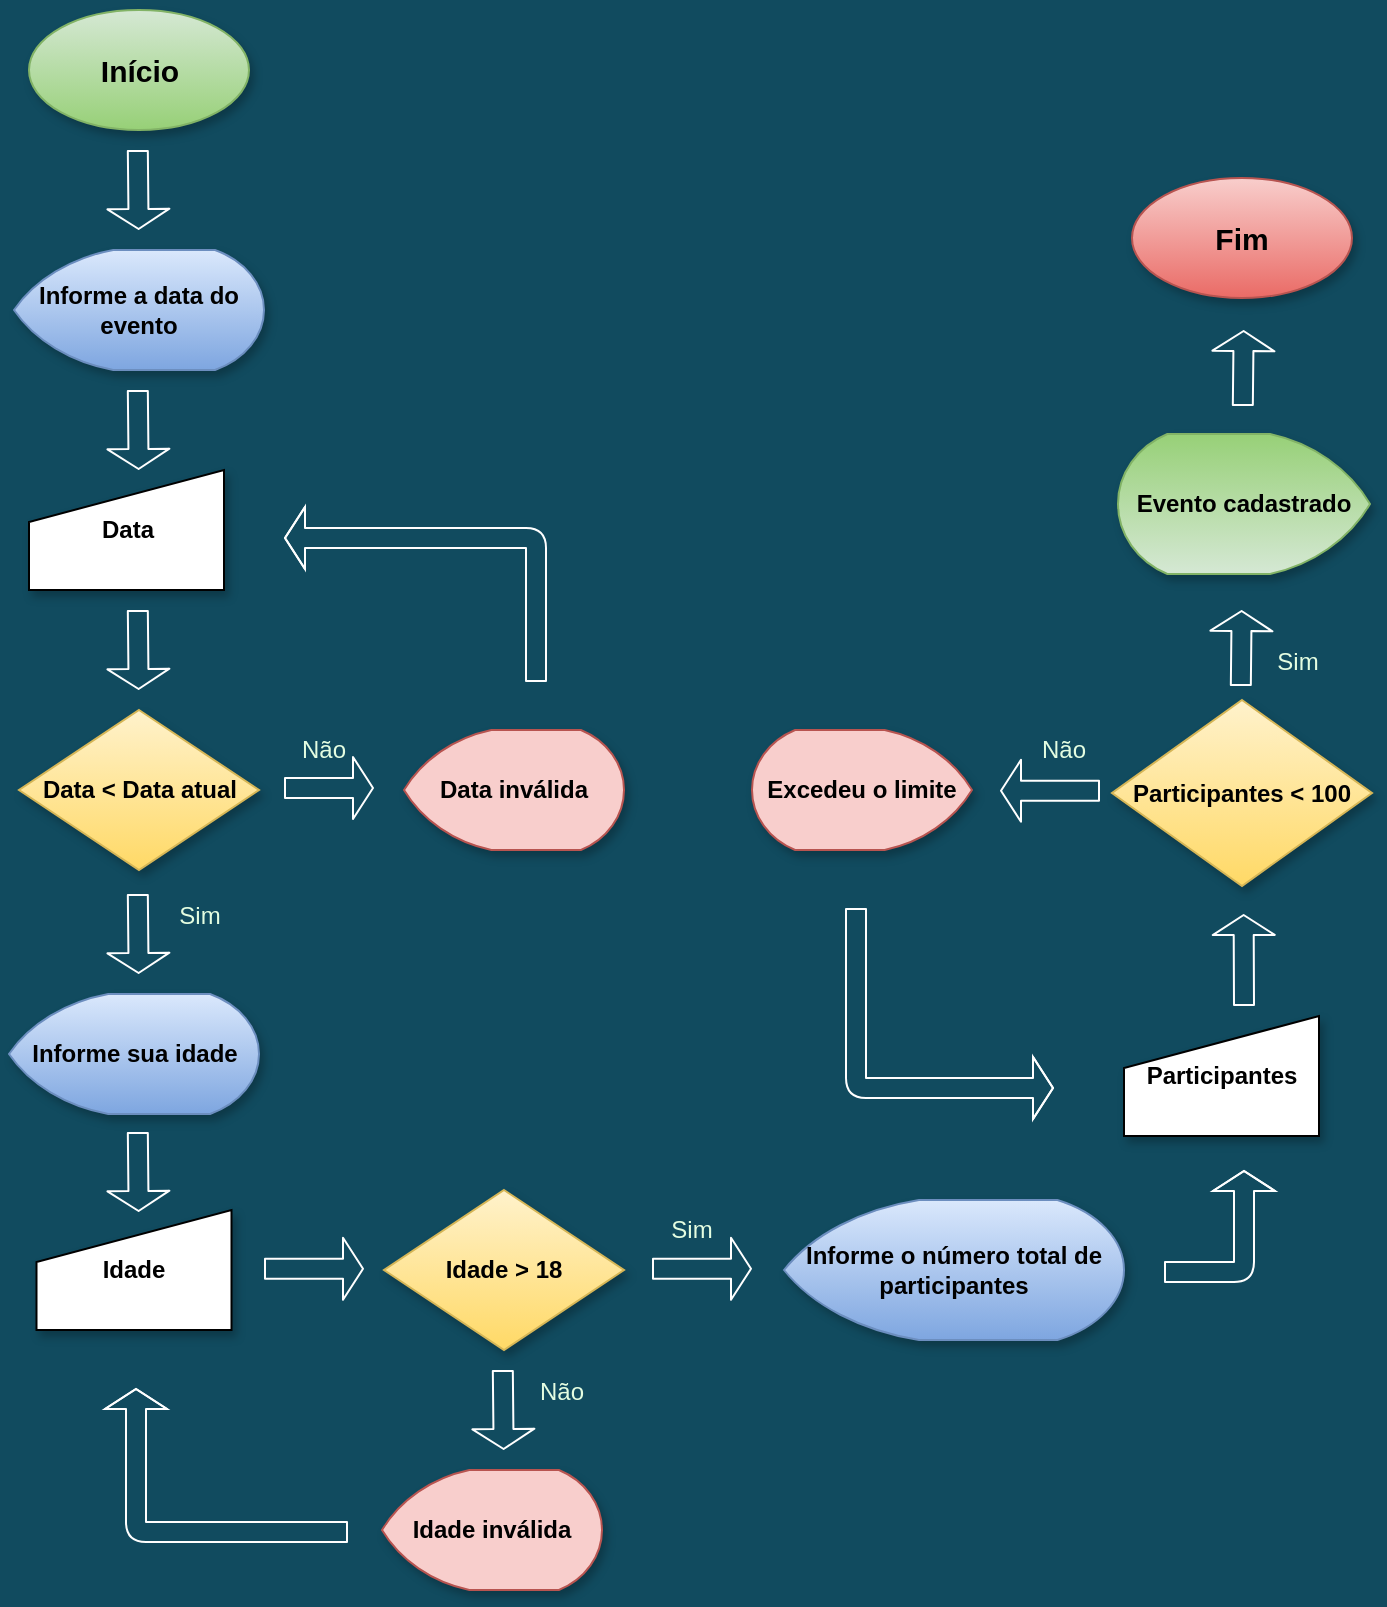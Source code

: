 <mxfile version="15.0.6" type="device"><diagram id="C5RBs43oDa-KdzZeNtuy" name="Page-1"><mxGraphModel dx="868" dy="450" grid="1" gridSize="10" guides="1" tooltips="1" connect="1" arrows="1" fold="1" page="1" pageScale="1" pageWidth="827" pageHeight="1169" background="#114B5F" math="0" shadow="0"><root><mxCell id="WIyWlLk6GJQsqaUBKTNV-0"/><mxCell id="WIyWlLk6GJQsqaUBKTNV-1" parent="WIyWlLk6GJQsqaUBKTNV-0"/><mxCell id="IbVETqR8PZa87HGsTtqp-0" value="&lt;font style=&quot;font-size: 15px;&quot;&gt;Início&lt;/font&gt;" style="ellipse;whiteSpace=wrap;html=1;fontStyle=1;fillColor=#d5e8d4;strokeColor=#82b366;gradientColor=#97d077;fontSize=15;shadow=1;" parent="WIyWlLk6GJQsqaUBKTNV-1" vertex="1"><mxGeometry x="86.5" y="211" width="110" height="60" as="geometry"/></mxCell><mxCell id="IbVETqR8PZa87HGsTtqp-2" value="" style="shape=flexArrow;endArrow=classic;html=1;endSize=3;startSize=3;labelBackgroundColor=#114B5F;fontColor=#E4FDE1;strokeColor=#FFFFFF;" parent="WIyWlLk6GJQsqaUBKTNV-1" edge="1"><mxGeometry width="50" height="50" relative="1" as="geometry"><mxPoint x="140.91" y="281" as="sourcePoint"/><mxPoint x="141.32" y="321" as="targetPoint"/></mxGeometry></mxCell><mxCell id="IbVETqR8PZa87HGsTtqp-3" value="Informe a data do evento" style="strokeWidth=1;html=1;shape=mxgraph.flowchart.display;whiteSpace=wrap;perimeterSpacing=0;fontStyle=1;fillColor=#dae8fc;strokeColor=#6c8ebf;gradientColor=#7ea6e0;shadow=1;" parent="WIyWlLk6GJQsqaUBKTNV-1" vertex="1"><mxGeometry x="79" y="331" width="125" height="60" as="geometry"/></mxCell><mxCell id="IbVETqR8PZa87HGsTtqp-4" value="&lt;div&gt;&lt;span&gt;&lt;font style=&quot;font-size: 12px&quot;&gt;Data&lt;/font&gt;&lt;/span&gt;&lt;/div&gt;" style="html=1;strokeWidth=1;shape=manualInput;whiteSpace=wrap;size=26;arcSize=11;align=center;fontStyle=1;shadow=1;" parent="WIyWlLk6GJQsqaUBKTNV-1" vertex="1"><mxGeometry x="86.5" y="441" width="97.5" height="60" as="geometry"/></mxCell><mxCell id="IbVETqR8PZa87HGsTtqp-5" value="" style="shape=flexArrow;endArrow=classic;html=1;endSize=3;startSize=3;labelBackgroundColor=#114B5F;fontColor=#E4FDE1;strokeColor=#FFFFFF;" parent="WIyWlLk6GJQsqaUBKTNV-1" edge="1"><mxGeometry width="50" height="50" relative="1" as="geometry"><mxPoint x="140.91" y="401" as="sourcePoint"/><mxPoint x="141.32" y="441" as="targetPoint"/></mxGeometry></mxCell><mxCell id="IbVETqR8PZa87HGsTtqp-6" value="" style="shape=flexArrow;endArrow=classic;html=1;endSize=3;startSize=3;labelBackgroundColor=#114B5F;fontColor=#E4FDE1;strokeColor=#FFFFFF;" parent="WIyWlLk6GJQsqaUBKTNV-1" edge="1"><mxGeometry width="50" height="50" relative="1" as="geometry"><mxPoint x="214" y="600" as="sourcePoint"/><mxPoint x="259" y="600" as="targetPoint"/></mxGeometry></mxCell><mxCell id="IbVETqR8PZa87HGsTtqp-7" value="Não" style="text;html=1;strokeColor=none;fillColor=none;align=center;verticalAlign=middle;whiteSpace=wrap;fontColor=#E4FDE1;" parent="WIyWlLk6GJQsqaUBKTNV-1" vertex="1"><mxGeometry x="214" y="571" width="40" height="20" as="geometry"/></mxCell><mxCell id="IbVETqR8PZa87HGsTtqp-8" value="Data &amp;lt; Data atual" style="rhombus;whiteSpace=wrap;html=1;strokeWidth=1;fontStyle=1;fillColor=#fff2cc;strokeColor=#d6b656;gradientColor=#ffd966;shadow=1;" parent="WIyWlLk6GJQsqaUBKTNV-1" vertex="1"><mxGeometry x="81.5" y="561" width="120" height="80" as="geometry"/></mxCell><mxCell id="IbVETqR8PZa87HGsTtqp-9" value="" style="shape=flexArrow;endArrow=classic;html=1;endSize=3;startSize=3;labelBackgroundColor=#114B5F;fontColor=#E4FDE1;strokeColor=#FFFFFF;" parent="WIyWlLk6GJQsqaUBKTNV-1" edge="1"><mxGeometry width="50" height="50" relative="1" as="geometry"><mxPoint x="140.91" y="511" as="sourcePoint"/><mxPoint x="141.32" y="551" as="targetPoint"/></mxGeometry></mxCell><mxCell id="IbVETqR8PZa87HGsTtqp-14" value="Sim" style="text;html=1;strokeColor=none;fillColor=none;align=center;verticalAlign=middle;whiteSpace=wrap;fontColor=#E4FDE1;" parent="WIyWlLk6GJQsqaUBKTNV-1" vertex="1"><mxGeometry x="152" y="654" width="40" height="20" as="geometry"/></mxCell><mxCell id="IbVETqR8PZa87HGsTtqp-15" value="" style="shape=flexArrow;endArrow=classic;html=1;endSize=3;startSize=3;labelBackgroundColor=#114B5F;fontColor=#E4FDE1;strokeColor=#FFFFFF;" parent="WIyWlLk6GJQsqaUBKTNV-1" edge="1"><mxGeometry width="50" height="50" relative="1" as="geometry"><mxPoint x="140.91" y="653" as="sourcePoint"/><mxPoint x="141.32" y="693" as="targetPoint"/></mxGeometry></mxCell><mxCell id="IbVETqR8PZa87HGsTtqp-18" value="Data inválida" style="strokeWidth=1;html=1;shape=mxgraph.flowchart.display;whiteSpace=wrap;perimeterSpacing=0;fontStyle=1;fillColor=#f8cecc;strokeColor=#b85450;shadow=1;" parent="WIyWlLk6GJQsqaUBKTNV-1" vertex="1"><mxGeometry x="274" y="571" width="110" height="60" as="geometry"/></mxCell><mxCell id="IbVETqR8PZa87HGsTtqp-19" value="Informe sua idade" style="strokeWidth=1;html=1;shape=mxgraph.flowchart.display;whiteSpace=wrap;perimeterSpacing=0;fontStyle=1;fillColor=#dae8fc;strokeColor=#6c8ebf;gradientColor=#7ea6e0;shadow=1;" parent="WIyWlLk6GJQsqaUBKTNV-1" vertex="1"><mxGeometry x="76.5" y="703" width="125" height="60" as="geometry"/></mxCell><mxCell id="IbVETqR8PZa87HGsTtqp-20" value="" style="shape=flexArrow;endArrow=classic;html=1;endSize=3;startSize=3;labelBackgroundColor=#114B5F;fontColor=#E4FDE1;strokeColor=#FFFFFF;" parent="WIyWlLk6GJQsqaUBKTNV-1" edge="1"><mxGeometry width="50" height="50" relative="1" as="geometry"><mxPoint x="140.91" y="772" as="sourcePoint"/><mxPoint x="141.32" y="812" as="targetPoint"/></mxGeometry></mxCell><mxCell id="IbVETqR8PZa87HGsTtqp-21" value="&lt;div&gt;&lt;span&gt;&lt;font style=&quot;font-size: 12px&quot;&gt;Idade&lt;/font&gt;&lt;/span&gt;&lt;/div&gt;" style="html=1;strokeWidth=1;shape=manualInput;whiteSpace=wrap;size=26;arcSize=11;align=center;fontStyle=1;shadow=1;" parent="WIyWlLk6GJQsqaUBKTNV-1" vertex="1"><mxGeometry x="90.25" y="811" width="97.5" height="60" as="geometry"/></mxCell><mxCell id="IbVETqR8PZa87HGsTtqp-22" value="Idade &amp;gt; 18" style="rhombus;whiteSpace=wrap;html=1;strokeWidth=1;fontStyle=1;fillColor=#fff2cc;strokeColor=#d6b656;gradientColor=#ffd966;shadow=1;" parent="WIyWlLk6GJQsqaUBKTNV-1" vertex="1"><mxGeometry x="264" y="801" width="120" height="80" as="geometry"/></mxCell><mxCell id="IbVETqR8PZa87HGsTtqp-23" value="" style="shape=flexArrow;endArrow=classic;html=1;endSize=3;startSize=3;labelBackgroundColor=#114B5F;fontColor=#E4FDE1;strokeColor=#FFFFFF;" parent="WIyWlLk6GJQsqaUBKTNV-1" edge="1"><mxGeometry width="50" height="50" relative="1" as="geometry"><mxPoint x="204" y="840.41" as="sourcePoint"/><mxPoint x="254" y="840.41" as="targetPoint"/></mxGeometry></mxCell><mxCell id="IbVETqR8PZa87HGsTtqp-24" value="" style="shape=flexArrow;endArrow=classic;html=1;endSize=3;startSize=3;labelBackgroundColor=#114B5F;fontColor=#E4FDE1;strokeColor=#FFFFFF;" parent="WIyWlLk6GJQsqaUBKTNV-1" edge="1"><mxGeometry width="50" height="50" relative="1" as="geometry"><mxPoint x="398" y="840.41" as="sourcePoint"/><mxPoint x="448" y="840.41" as="targetPoint"/></mxGeometry></mxCell><mxCell id="IbVETqR8PZa87HGsTtqp-25" value="Sim" style="text;html=1;strokeColor=none;fillColor=none;align=center;verticalAlign=middle;whiteSpace=wrap;fontColor=#E4FDE1;" parent="WIyWlLk6GJQsqaUBKTNV-1" vertex="1"><mxGeometry x="398" y="811" width="40" height="20" as="geometry"/></mxCell><mxCell id="IbVETqR8PZa87HGsTtqp-26" value="" style="shape=flexArrow;endArrow=classic;html=1;endSize=3;startSize=3;labelBackgroundColor=#114B5F;fontColor=#E4FDE1;strokeColor=#FFFFFF;" parent="WIyWlLk6GJQsqaUBKTNV-1" edge="1"><mxGeometry width="50" height="50" relative="1" as="geometry"><mxPoint x="323.41" y="891" as="sourcePoint"/><mxPoint x="323.82" y="931" as="targetPoint"/></mxGeometry></mxCell><mxCell id="IbVETqR8PZa87HGsTtqp-27" value="Não" style="text;html=1;strokeColor=none;fillColor=none;align=center;verticalAlign=middle;whiteSpace=wrap;fontColor=#E4FDE1;" parent="WIyWlLk6GJQsqaUBKTNV-1" vertex="1"><mxGeometry x="333" y="892" width="40" height="20" as="geometry"/></mxCell><mxCell id="IbVETqR8PZa87HGsTtqp-28" value="Idade inválida" style="strokeWidth=1;html=1;shape=mxgraph.flowchart.display;whiteSpace=wrap;perimeterSpacing=0;fontStyle=1;fillColor=#f8cecc;strokeColor=#b85450;shadow=1;" parent="WIyWlLk6GJQsqaUBKTNV-1" vertex="1"><mxGeometry x="263" y="941" width="110" height="60" as="geometry"/></mxCell><mxCell id="IbVETqR8PZa87HGsTtqp-29" value="Informe o número total de participantes" style="strokeWidth=1;html=1;shape=mxgraph.flowchart.display;whiteSpace=wrap;perimeterSpacing=0;fontStyle=1;fillColor=#dae8fc;strokeColor=#6c8ebf;gradientColor=#7ea6e0;shadow=1;" parent="WIyWlLk6GJQsqaUBKTNV-1" vertex="1"><mxGeometry x="464" y="806" width="170" height="70" as="geometry"/></mxCell><mxCell id="IbVETqR8PZa87HGsTtqp-31" value="" style="shape=flexArrow;endArrow=classic;html=1;endSize=3;startSize=3;labelBackgroundColor=#114B5F;fontColor=#E4FDE1;strokeColor=#FFFFFF;" parent="WIyWlLk6GJQsqaUBKTNV-1" edge="1"><mxGeometry width="50" height="50" relative="1" as="geometry"><mxPoint x="654" y="842" as="sourcePoint"/><mxPoint x="694" y="791" as="targetPoint"/><Array as="points"><mxPoint x="694" y="842"/></Array></mxGeometry></mxCell><mxCell id="IbVETqR8PZa87HGsTtqp-32" value="&lt;div&gt;&lt;span&gt;&lt;font style=&quot;font-size: 12px&quot;&gt;Participantes&lt;/font&gt;&lt;/span&gt;&lt;/div&gt;" style="html=1;strokeWidth=1;shape=manualInput;whiteSpace=wrap;size=26;arcSize=11;align=center;fontStyle=1;shadow=1;" parent="WIyWlLk6GJQsqaUBKTNV-1" vertex="1"><mxGeometry x="634" y="714" width="97.5" height="60" as="geometry"/></mxCell><mxCell id="IbVETqR8PZa87HGsTtqp-33" value="Participantes &amp;lt; 100" style="rhombus;whiteSpace=wrap;html=1;strokeWidth=1;fontStyle=1;fillColor=#fff2cc;strokeColor=#d6b656;gradientColor=#ffd966;shadow=1;" parent="WIyWlLk6GJQsqaUBKTNV-1" vertex="1"><mxGeometry x="628" y="556" width="130" height="93" as="geometry"/></mxCell><mxCell id="IbVETqR8PZa87HGsTtqp-34" value="" style="shape=flexArrow;endArrow=classic;html=1;endSize=3;startSize=3;labelBackgroundColor=#114B5F;fontColor=#E4FDE1;strokeColor=#FFFFFF;" parent="WIyWlLk6GJQsqaUBKTNV-1" edge="1"><mxGeometry width="50" height="50" relative="1" as="geometry"><mxPoint x="694" y="709" as="sourcePoint"/><mxPoint x="693.82" y="663" as="targetPoint"/></mxGeometry></mxCell><mxCell id="IbVETqR8PZa87HGsTtqp-35" value="" style="shape=flexArrow;endArrow=classic;html=1;endSize=3;startSize=3;labelBackgroundColor=#114B5F;fontColor=#E4FDE1;strokeColor=#FFFFFF;" parent="WIyWlLk6GJQsqaUBKTNV-1" edge="1"><mxGeometry width="50" height="50" relative="1" as="geometry"><mxPoint x="692.41" y="549" as="sourcePoint"/><mxPoint x="692.82" y="511" as="targetPoint"/></mxGeometry></mxCell><mxCell id="IbVETqR8PZa87HGsTtqp-36" value="Sim" style="text;html=1;strokeColor=none;fillColor=none;align=center;verticalAlign=middle;whiteSpace=wrap;fontColor=#E4FDE1;" parent="WIyWlLk6GJQsqaUBKTNV-1" vertex="1"><mxGeometry x="701" y="527" width="40" height="20" as="geometry"/></mxCell><mxCell id="IbVETqR8PZa87HGsTtqp-37" value="" style="shape=flexArrow;endArrow=classic;html=1;endSize=3;startSize=3;labelBackgroundColor=#114B5F;fontColor=#E4FDE1;strokeColor=#FFFFFF;" parent="WIyWlLk6GJQsqaUBKTNV-1" edge="1"><mxGeometry width="50" height="50" relative="1" as="geometry"><mxPoint x="622" y="601.41" as="sourcePoint"/><mxPoint x="572" y="601.41" as="targetPoint"/></mxGeometry></mxCell><mxCell id="IbVETqR8PZa87HGsTtqp-39" value="Excedeu o limite" style="strokeWidth=1;html=1;shape=mxgraph.flowchart.display;whiteSpace=wrap;perimeterSpacing=0;direction=west;fontStyle=1;fillColor=#f8cecc;strokeColor=#b85450;shadow=1;" parent="WIyWlLk6GJQsqaUBKTNV-1" vertex="1"><mxGeometry x="448" y="571" width="110" height="60" as="geometry"/></mxCell><mxCell id="IbVETqR8PZa87HGsTtqp-40" value="Não" style="text;html=1;strokeColor=none;fillColor=none;align=center;verticalAlign=middle;whiteSpace=wrap;fontColor=#E4FDE1;" parent="WIyWlLk6GJQsqaUBKTNV-1" vertex="1"><mxGeometry x="584" y="571" width="40" height="20" as="geometry"/></mxCell><mxCell id="IbVETqR8PZa87HGsTtqp-41" value="Evento cadastrado" style="strokeWidth=1;html=1;shape=mxgraph.flowchart.display;whiteSpace=wrap;perimeterSpacing=0;direction=west;fontStyle=1;gradientColor=#97d077;fillColor=#d5e8d4;strokeColor=#82b366;shadow=1;" parent="WIyWlLk6GJQsqaUBKTNV-1" vertex="1"><mxGeometry x="631" y="423" width="126" height="70" as="geometry"/></mxCell><mxCell id="IbVETqR8PZa87HGsTtqp-42" value="&lt;font style=&quot;font-size: 15px;&quot;&gt;Fim&lt;/font&gt;" style="ellipse;whiteSpace=wrap;html=1;fontStyle=1;fillColor=#f8cecc;strokeColor=#b85450;gradientColor=#ea6b66;fontSize=15;shadow=1;" parent="WIyWlLk6GJQsqaUBKTNV-1" vertex="1"><mxGeometry x="638" y="295" width="110" height="60" as="geometry"/></mxCell><mxCell id="IbVETqR8PZa87HGsTtqp-43" value="" style="shape=flexArrow;endArrow=classic;html=1;endSize=3;startSize=3;labelBackgroundColor=#114B5F;fontColor=#E4FDE1;strokeColor=#FFFFFF;" parent="WIyWlLk6GJQsqaUBKTNV-1" edge="1"><mxGeometry width="50" height="50" relative="1" as="geometry"><mxPoint x="693.41" y="409" as="sourcePoint"/><mxPoint x="693.82" y="371" as="targetPoint"/></mxGeometry></mxCell><mxCell id="SOz36TJGJC-O9jaHhNFX-2" value="" style="shape=flexArrow;endArrow=classic;html=1;endSize=3;startSize=3;labelBackgroundColor=#114B5F;fontColor=#E4FDE1;strokeColor=#FFFFFF;" edge="1" parent="WIyWlLk6GJQsqaUBKTNV-1"><mxGeometry width="50" height="50" relative="1" as="geometry"><mxPoint x="340" y="547" as="sourcePoint"/><mxPoint x="214" y="475" as="targetPoint"/><Array as="points"><mxPoint x="340" y="475"/></Array></mxGeometry></mxCell><mxCell id="SOz36TJGJC-O9jaHhNFX-3" value="" style="shape=flexArrow;endArrow=classic;html=1;endSize=3;startSize=3;labelBackgroundColor=#114B5F;fontColor=#E4FDE1;strokeColor=#FFFFFF;" edge="1" parent="WIyWlLk6GJQsqaUBKTNV-1"><mxGeometry width="50" height="50" relative="1" as="geometry"><mxPoint x="500" y="660" as="sourcePoint"/><mxPoint x="599" y="750" as="targetPoint"/><Array as="points"><mxPoint x="500" y="750"/></Array></mxGeometry></mxCell><mxCell id="SOz36TJGJC-O9jaHhNFX-4" value="" style="shape=flexArrow;endArrow=classic;html=1;endSize=3;startSize=3;labelBackgroundColor=#114B5F;fontColor=#E4FDE1;strokeColor=#FFFFFF;" edge="1" parent="WIyWlLk6GJQsqaUBKTNV-1"><mxGeometry width="50" height="50" relative="1" as="geometry"><mxPoint x="246" y="972" as="sourcePoint"/><mxPoint x="140" y="900" as="targetPoint"/><Array as="points"><mxPoint x="140" y="972"/></Array></mxGeometry></mxCell></root></mxGraphModel></diagram></mxfile>